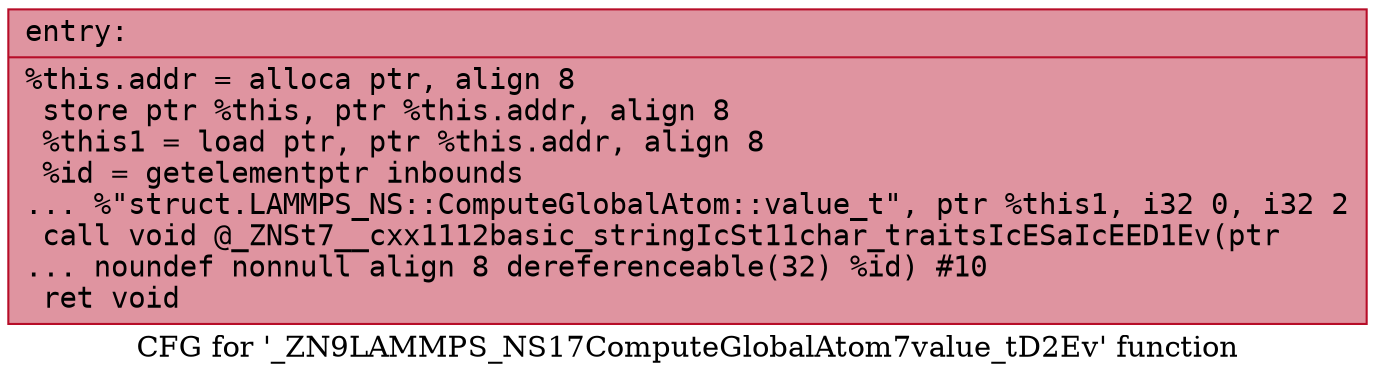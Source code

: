 digraph "CFG for '_ZN9LAMMPS_NS17ComputeGlobalAtom7value_tD2Ev' function" {
	label="CFG for '_ZN9LAMMPS_NS17ComputeGlobalAtom7value_tD2Ev' function";

	Node0x56131eb5f3f0 [shape=record,color="#b70d28ff", style=filled, fillcolor="#b70d2870" fontname="Courier",label="{entry:\l|  %this.addr = alloca ptr, align 8\l  store ptr %this, ptr %this.addr, align 8\l  %this1 = load ptr, ptr %this.addr, align 8\l  %id = getelementptr inbounds\l... %\"struct.LAMMPS_NS::ComputeGlobalAtom::value_t\", ptr %this1, i32 0, i32 2\l  call void @_ZNSt7__cxx1112basic_stringIcSt11char_traitsIcESaIcEED1Ev(ptr\l... noundef nonnull align 8 dereferenceable(32) %id) #10\l  ret void\l}"];
}
